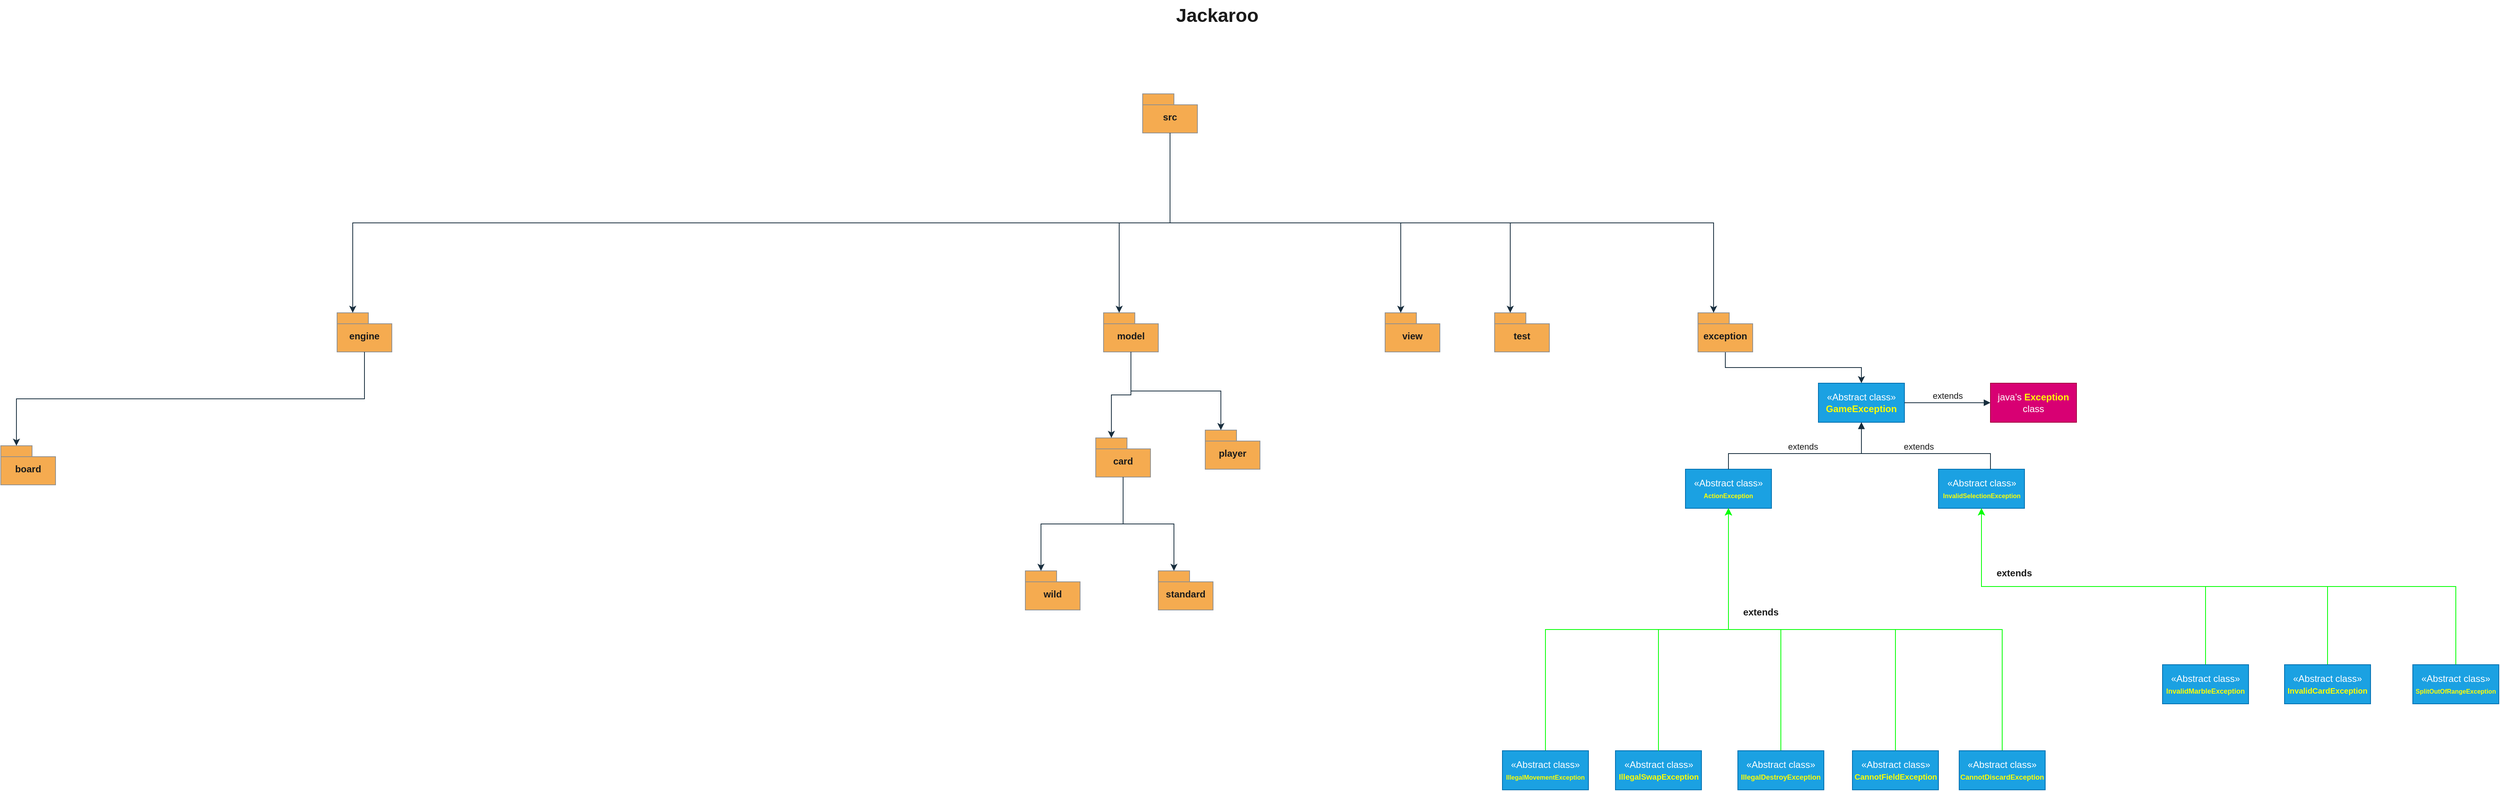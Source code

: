 <mxfile version="26.0.16">
  <diagram name="Page-1" id="929967ad-93f9-6ef4-fab6-5d389245f69c">
    <mxGraphModel dx="3459.5" dy="1508" grid="1" gridSize="10" guides="1" tooltips="1" connect="1" arrows="1" fold="1" page="1" pageScale="1.5" pageWidth="583" pageHeight="413" background="none" math="0" shadow="0">
      <root>
        <mxCell id="0" style=";html=1;" />
        <mxCell id="1" style=";html=1;" parent="0" />
        <mxCell id="1672d66443f91eb5-23" value="Jackaroo" style="text;strokeColor=none;fillColor=none;html=1;fontSize=24;fontStyle=1;verticalAlign=middle;align=center;labelBackgroundColor=none;fontColor=#1A1A1A;" parent="1" vertex="1">
          <mxGeometry x="120" y="40" width="1510" height="40" as="geometry" />
        </mxCell>
        <mxCell id="GJyTLZVwP8Eoq9_gAep5-1" value="engine" style="shape=folder;fontStyle=1;spacingTop=10;tabWidth=40;tabHeight=14;tabPosition=left;html=1;whiteSpace=wrap;labelBackgroundColor=none;fillColor=#F5AB50;strokeColor=#909090;fontColor=#1A1A1A;" vertex="1" parent="1">
          <mxGeometry x="-250" y="440" width="70" height="50" as="geometry" />
        </mxCell>
        <mxCell id="GJyTLZVwP8Eoq9_gAep5-2" value="model" style="shape=folder;fontStyle=1;spacingTop=10;tabWidth=40;tabHeight=14;tabPosition=left;html=1;whiteSpace=wrap;labelBackgroundColor=none;fillColor=#F5AB50;strokeColor=#909090;fontColor=#1A1A1A;" vertex="1" parent="1">
          <mxGeometry x="730" y="440" width="70" height="50" as="geometry" />
        </mxCell>
        <mxCell id="GJyTLZVwP8Eoq9_gAep5-30" style="edgeStyle=orthogonalEdgeStyle;rounded=0;orthogonalLoop=1;jettySize=auto;html=1;exitX=0.5;exitY=1;exitDx=0;exitDy=0;exitPerimeter=0;entryX=0.5;entryY=0;entryDx=0;entryDy=0;strokeColor=#182E3E;fontColor=#1A1A1A;" edge="1" parent="1" source="GJyTLZVwP8Eoq9_gAep5-3" target="GJyTLZVwP8Eoq9_gAep5-29">
          <mxGeometry relative="1" as="geometry" />
        </mxCell>
        <mxCell id="GJyTLZVwP8Eoq9_gAep5-3" value="exception" style="shape=folder;fontStyle=1;spacingTop=10;tabWidth=40;tabHeight=14;tabPosition=left;html=1;whiteSpace=wrap;labelBackgroundColor=none;fillColor=#F5AB50;strokeColor=#909090;fontColor=#1A1A1A;" vertex="1" parent="1">
          <mxGeometry x="1490" y="440" width="70" height="50" as="geometry" />
        </mxCell>
        <mxCell id="GJyTLZVwP8Eoq9_gAep5-4" value="view" style="shape=folder;fontStyle=1;spacingTop=10;tabWidth=40;tabHeight=14;tabPosition=left;html=1;whiteSpace=wrap;labelBackgroundColor=none;fillColor=#F5AB50;strokeColor=#909090;fontColor=#1A1A1A;" vertex="1" parent="1">
          <mxGeometry x="1090" y="440" width="70" height="50" as="geometry" />
        </mxCell>
        <mxCell id="GJyTLZVwP8Eoq9_gAep5-5" value="board" style="shape=folder;fontStyle=1;spacingTop=10;tabWidth=40;tabHeight=14;tabPosition=left;html=1;whiteSpace=wrap;labelBackgroundColor=none;fillColor=#F5AB50;strokeColor=#909090;fontColor=#1A1A1A;" vertex="1" parent="1">
          <mxGeometry x="-680" y="610" width="70" height="50" as="geometry" />
        </mxCell>
        <mxCell id="GJyTLZVwP8Eoq9_gAep5-8" value="card" style="shape=folder;fontStyle=1;spacingTop=10;tabWidth=40;tabHeight=14;tabPosition=left;html=1;whiteSpace=wrap;labelBackgroundColor=none;fillColor=#F5AB50;strokeColor=#909090;fontColor=#1A1A1A;" vertex="1" parent="1">
          <mxGeometry x="720" y="600" width="70" height="50" as="geometry" />
        </mxCell>
        <mxCell id="GJyTLZVwP8Eoq9_gAep5-9" value="player" style="shape=folder;fontStyle=1;spacingTop=10;tabWidth=40;tabHeight=14;tabPosition=left;html=1;whiteSpace=wrap;labelBackgroundColor=none;fillColor=#F5AB50;strokeColor=#909090;fontColor=#1A1A1A;" vertex="1" parent="1">
          <mxGeometry x="860" y="590" width="70" height="50" as="geometry" />
        </mxCell>
        <mxCell id="GJyTLZVwP8Eoq9_gAep5-11" value="standard" style="shape=folder;fontStyle=1;spacingTop=10;tabWidth=40;tabHeight=14;tabPosition=left;html=1;whiteSpace=wrap;labelBackgroundColor=none;fillColor=#F5AB50;strokeColor=#909090;fontColor=#1A1A1A;" vertex="1" parent="1">
          <mxGeometry x="800" y="770" width="70" height="50" as="geometry" />
        </mxCell>
        <mxCell id="GJyTLZVwP8Eoq9_gAep5-13" value="wild" style="shape=folder;fontStyle=1;spacingTop=10;tabWidth=40;tabHeight=14;tabPosition=left;html=1;whiteSpace=wrap;labelBackgroundColor=none;fillColor=#F5AB50;strokeColor=#909090;fontColor=#1A1A1A;" vertex="1" parent="1">
          <mxGeometry x="630" y="770" width="70" height="50" as="geometry" />
        </mxCell>
        <mxCell id="GJyTLZVwP8Eoq9_gAep5-14" value="test" style="shape=folder;fontStyle=1;spacingTop=10;tabWidth=40;tabHeight=14;tabPosition=left;html=1;whiteSpace=wrap;labelBackgroundColor=none;fillColor=#F5AB50;strokeColor=#909090;fontColor=#1A1A1A;" vertex="1" parent="1">
          <mxGeometry x="1230" y="440" width="70" height="50" as="geometry" />
        </mxCell>
        <mxCell id="GJyTLZVwP8Eoq9_gAep5-18" style="edgeStyle=orthogonalEdgeStyle;rounded=0;orthogonalLoop=1;jettySize=auto;html=1;exitX=0.5;exitY=1;exitDx=0;exitDy=0;exitPerimeter=0;entryX=0;entryY=0;entryDx=20;entryDy=0;entryPerimeter=0;labelBackgroundColor=none;strokeColor=#182E3E;fontColor=default;" edge="1" parent="1" source="GJyTLZVwP8Eoq9_gAep5-16" target="GJyTLZVwP8Eoq9_gAep5-1">
          <mxGeometry relative="1" as="geometry">
            <mxPoint x="560" y="440" as="targetPoint" />
          </mxGeometry>
        </mxCell>
        <mxCell id="GJyTLZVwP8Eoq9_gAep5-16" value="src" style="shape=folder;fontStyle=1;spacingTop=10;tabWidth=40;tabHeight=14;tabPosition=left;html=1;whiteSpace=wrap;labelBackgroundColor=none;fillColor=#F5AB50;strokeColor=#909090;fontColor=#1A1A1A;" vertex="1" parent="1">
          <mxGeometry x="780" y="160" width="70" height="50" as="geometry" />
        </mxCell>
        <mxCell id="GJyTLZVwP8Eoq9_gAep5-19" style="edgeStyle=orthogonalEdgeStyle;rounded=0;orthogonalLoop=1;jettySize=auto;html=1;exitX=0.5;exitY=1;exitDx=0;exitDy=0;exitPerimeter=0;entryX=0;entryY=0;entryDx=20;entryDy=0;entryPerimeter=0;labelBackgroundColor=none;strokeColor=#182E3E;fontColor=default;" edge="1" parent="1" source="GJyTLZVwP8Eoq9_gAep5-16" target="GJyTLZVwP8Eoq9_gAep5-2">
          <mxGeometry relative="1" as="geometry" />
        </mxCell>
        <mxCell id="GJyTLZVwP8Eoq9_gAep5-20" style="edgeStyle=orthogonalEdgeStyle;rounded=0;orthogonalLoop=1;jettySize=auto;html=1;exitX=0.5;exitY=1;exitDx=0;exitDy=0;exitPerimeter=0;labelBackgroundColor=none;strokeColor=#182E3E;fontColor=default;entryX=0;entryY=0;entryDx=20;entryDy=0;entryPerimeter=0;" edge="1" parent="1" source="GJyTLZVwP8Eoq9_gAep5-16" target="GJyTLZVwP8Eoq9_gAep5-3">
          <mxGeometry relative="1" as="geometry">
            <mxPoint x="950" y="440" as="targetPoint" />
          </mxGeometry>
        </mxCell>
        <mxCell id="GJyTLZVwP8Eoq9_gAep5-21" style="edgeStyle=orthogonalEdgeStyle;rounded=0;orthogonalLoop=1;jettySize=auto;html=1;exitX=0.5;exitY=1;exitDx=0;exitDy=0;exitPerimeter=0;entryX=0;entryY=0;entryDx=20;entryDy=0;entryPerimeter=0;labelBackgroundColor=none;strokeColor=#182E3E;fontColor=default;" edge="1" parent="1" source="GJyTLZVwP8Eoq9_gAep5-16" target="GJyTLZVwP8Eoq9_gAep5-4">
          <mxGeometry relative="1" as="geometry" />
        </mxCell>
        <mxCell id="GJyTLZVwP8Eoq9_gAep5-22" style="edgeStyle=orthogonalEdgeStyle;rounded=0;orthogonalLoop=1;jettySize=auto;html=1;exitX=0.5;exitY=1;exitDx=0;exitDy=0;exitPerimeter=0;entryX=0;entryY=0;entryDx=20;entryDy=0;entryPerimeter=0;labelBackgroundColor=none;strokeColor=#182E3E;fontColor=default;" edge="1" parent="1" source="GJyTLZVwP8Eoq9_gAep5-16" target="GJyTLZVwP8Eoq9_gAep5-14">
          <mxGeometry relative="1" as="geometry" />
        </mxCell>
        <mxCell id="GJyTLZVwP8Eoq9_gAep5-23" style="edgeStyle=orthogonalEdgeStyle;rounded=0;orthogonalLoop=1;jettySize=auto;html=1;exitX=0.5;exitY=1;exitDx=0;exitDy=0;exitPerimeter=0;entryX=0;entryY=0;entryDx=20;entryDy=0;entryPerimeter=0;labelBackgroundColor=none;strokeColor=#182E3E;fontColor=default;" edge="1" parent="1" source="GJyTLZVwP8Eoq9_gAep5-1" target="GJyTLZVwP8Eoq9_gAep5-5">
          <mxGeometry relative="1" as="geometry" />
        </mxCell>
        <mxCell id="GJyTLZVwP8Eoq9_gAep5-24" style="edgeStyle=orthogonalEdgeStyle;rounded=0;orthogonalLoop=1;jettySize=auto;html=1;entryX=0;entryY=0;entryDx=20;entryDy=0;entryPerimeter=0;labelBackgroundColor=none;strokeColor=#182E3E;fontColor=default;" edge="1" parent="1" source="GJyTLZVwP8Eoq9_gAep5-2" target="GJyTLZVwP8Eoq9_gAep5-8">
          <mxGeometry relative="1" as="geometry" />
        </mxCell>
        <mxCell id="GJyTLZVwP8Eoq9_gAep5-25" style="edgeStyle=orthogonalEdgeStyle;rounded=0;orthogonalLoop=1;jettySize=auto;html=1;exitX=0.5;exitY=1;exitDx=0;exitDy=0;exitPerimeter=0;entryX=0;entryY=0;entryDx=20;entryDy=0;entryPerimeter=0;labelBackgroundColor=none;strokeColor=#182E3E;fontColor=default;" edge="1" parent="1" source="GJyTLZVwP8Eoq9_gAep5-2" target="GJyTLZVwP8Eoq9_gAep5-9">
          <mxGeometry relative="1" as="geometry" />
        </mxCell>
        <mxCell id="GJyTLZVwP8Eoq9_gAep5-26" style="edgeStyle=orthogonalEdgeStyle;rounded=0;orthogonalLoop=1;jettySize=auto;html=1;exitX=0.5;exitY=1;exitDx=0;exitDy=0;exitPerimeter=0;entryX=0;entryY=0;entryDx=20;entryDy=0;entryPerimeter=0;labelBackgroundColor=none;strokeColor=#182E3E;fontColor=default;" edge="1" parent="1" source="GJyTLZVwP8Eoq9_gAep5-8" target="GJyTLZVwP8Eoq9_gAep5-11">
          <mxGeometry relative="1" as="geometry" />
        </mxCell>
        <mxCell id="GJyTLZVwP8Eoq9_gAep5-27" style="edgeStyle=orthogonalEdgeStyle;rounded=0;orthogonalLoop=1;jettySize=auto;html=1;exitX=0.5;exitY=1;exitDx=0;exitDy=0;exitPerimeter=0;entryX=0;entryY=0;entryDx=20;entryDy=0;entryPerimeter=0;labelBackgroundColor=none;strokeColor=#182E3E;fontColor=default;" edge="1" parent="1" source="GJyTLZVwP8Eoq9_gAep5-8" target="GJyTLZVwP8Eoq9_gAep5-13">
          <mxGeometry relative="1" as="geometry" />
        </mxCell>
        <mxCell id="GJyTLZVwP8Eoq9_gAep5-29" value="«Abstract class»&lt;br&gt;&lt;b&gt;&lt;font style=&quot;color: rgb(255, 255, 0);&quot;&gt;GameException&lt;/font&gt;&lt;/b&gt;" style="html=1;whiteSpace=wrap;strokeColor=#006EAF;fontColor=#ffffff;fillColor=#1ba1e2;" vertex="1" parent="1">
          <mxGeometry x="1644" y="530" width="110" height="50" as="geometry" />
        </mxCell>
        <mxCell id="GJyTLZVwP8Eoq9_gAep5-31" value="extends" style="html=1;verticalAlign=bottom;endArrow=block;curved=0;rounded=0;strokeColor=#182E3E;fontColor=#1A1A1A;exitX=1;exitY=0.5;exitDx=0;exitDy=0;entryX=0;entryY=0.5;entryDx=0;entryDy=0;" edge="1" parent="1" source="GJyTLZVwP8Eoq9_gAep5-29" target="GJyTLZVwP8Eoq9_gAep5-32">
          <mxGeometry width="80" relative="1" as="geometry">
            <mxPoint x="1794" y="480" as="sourcePoint" />
            <mxPoint x="1864" y="555" as="targetPoint" />
            <Array as="points" />
            <mxPoint as="offset" />
          </mxGeometry>
        </mxCell>
        <mxCell id="GJyTLZVwP8Eoq9_gAep5-32" value="java’s &lt;b&gt;&lt;font style=&quot;color: rgb(255, 255, 0);&quot;&gt;Exception &lt;/font&gt;&lt;/b&gt;class" style="html=1;whiteSpace=wrap;strokeColor=#A50040;fillColor=#d80073;fontColor=#ffffff;" vertex="1" parent="1">
          <mxGeometry x="1864" y="530" width="110" height="50" as="geometry" />
        </mxCell>
        <mxCell id="GJyTLZVwP8Eoq9_gAep5-33" value="«Abstract class»&lt;br&gt;&lt;font color=&quot;#ffff00&quot;&gt;&lt;span style=&quot;font-size: 8px;&quot;&gt;&lt;b&gt;ActionException&lt;/b&gt;&lt;/span&gt;&lt;/font&gt;" style="html=1;whiteSpace=wrap;strokeColor=#006EAF;fontColor=#ffffff;fillColor=#1ba1e2;" vertex="1" parent="1">
          <mxGeometry x="1474" y="640" width="110" height="50" as="geometry" />
        </mxCell>
        <mxCell id="GJyTLZVwP8Eoq9_gAep5-34" value="«Abstract class»&lt;br&gt;&lt;font style=&quot;color: rgb(255, 255, 0); font-size: 8px;&quot;&gt;&lt;b&gt;InvalidSelectionException&lt;/b&gt;&lt;/font&gt;" style="html=1;whiteSpace=wrap;strokeColor=#006EAF;fontColor=#ffffff;fillColor=#1ba1e2;" vertex="1" parent="1">
          <mxGeometry x="1797.5" y="640" width="110" height="50" as="geometry" />
        </mxCell>
        <mxCell id="GJyTLZVwP8Eoq9_gAep5-57" style="edgeStyle=orthogonalEdgeStyle;rounded=0;orthogonalLoop=1;jettySize=auto;html=1;exitX=0.5;exitY=0;exitDx=0;exitDy=0;entryX=0.5;entryY=1;entryDx=0;entryDy=0;strokeColor=#00FF00;fontColor=#1A1A1A;" edge="1" parent="1" source="GJyTLZVwP8Eoq9_gAep5-35" target="GJyTLZVwP8Eoq9_gAep5-33">
          <mxGeometry relative="1" as="geometry">
            <mxPoint x="1276" y="1000" as="sourcePoint" />
          </mxGeometry>
        </mxCell>
        <mxCell id="GJyTLZVwP8Eoq9_gAep5-35" value="«Abstract class»&lt;br&gt;&lt;font style=&quot;font-size: 8px;&quot; color=&quot;#ffff00&quot;&gt;&lt;b style=&quot;&quot;&gt;IllegalMovementException&lt;/b&gt;&lt;/font&gt;" style="html=1;whiteSpace=wrap;strokeColor=#006EAF;fontColor=#ffffff;fillColor=#1ba1e2;" vertex="1" parent="1">
          <mxGeometry x="1240" y="1000" width="110" height="50" as="geometry" />
        </mxCell>
        <mxCell id="GJyTLZVwP8Eoq9_gAep5-36" value="«Abstract class»&lt;br&gt;&lt;font style=&quot;font-size: 10px;&quot; color=&quot;#ffff00&quot;&gt;&lt;b style=&quot;&quot;&gt;IllegalSwapException&lt;/b&gt;&lt;/font&gt;" style="html=1;whiteSpace=wrap;strokeColor=#006EAF;fontColor=#ffffff;fillColor=#1ba1e2;" vertex="1" parent="1">
          <mxGeometry x="1384.5" y="1000" width="110" height="50" as="geometry" />
        </mxCell>
        <mxCell id="GJyTLZVwP8Eoq9_gAep5-60" style="edgeStyle=orthogonalEdgeStyle;rounded=0;orthogonalLoop=1;jettySize=auto;html=1;exitX=0.5;exitY=0;exitDx=0;exitDy=0;entryX=0.5;entryY=1;entryDx=0;entryDy=0;strokeColor=#00FF00;fontColor=#1A1A1A;" edge="1" parent="1" source="GJyTLZVwP8Eoq9_gAep5-37" target="GJyTLZVwP8Eoq9_gAep5-33">
          <mxGeometry relative="1" as="geometry" />
        </mxCell>
        <mxCell id="GJyTLZVwP8Eoq9_gAep5-37" value="«Abstract class»&lt;br&gt;&lt;font style=&quot;font-size: 9px;&quot; color=&quot;#ffff00&quot;&gt;&lt;b style=&quot;&quot;&gt;IllegalDestroyException&lt;/b&gt;&lt;/font&gt;" style="html=1;whiteSpace=wrap;strokeColor=#006EAF;fontColor=#ffffff;fillColor=#1ba1e2;" vertex="1" parent="1">
          <mxGeometry x="1541" y="1000" width="110" height="50" as="geometry" />
        </mxCell>
        <mxCell id="GJyTLZVwP8Eoq9_gAep5-38" value="extends" style="html=1;verticalAlign=bottom;endArrow=block;curved=0;rounded=0;strokeColor=#182E3E;fontColor=#1A1A1A;exitX=0.5;exitY=0;exitDx=0;exitDy=0;entryX=0.5;entryY=1;entryDx=0;entryDy=0;" edge="1" parent="1" source="GJyTLZVwP8Eoq9_gAep5-33" target="GJyTLZVwP8Eoq9_gAep5-29">
          <mxGeometry width="80" relative="1" as="geometry">
            <mxPoint x="1774" y="565" as="sourcePoint" />
            <mxPoint x="1734" y="590" as="targetPoint" />
            <Array as="points">
              <mxPoint x="1529" y="620" />
              <mxPoint x="1699" y="620" />
            </Array>
            <mxPoint as="offset" />
          </mxGeometry>
        </mxCell>
        <mxCell id="GJyTLZVwP8Eoq9_gAep5-39" value="extends" style="html=1;verticalAlign=bottom;endArrow=block;curved=0;rounded=0;strokeColor=#182E3E;fontColor=#1A1A1A;exitX=0.5;exitY=0;exitDx=0;exitDy=0;entryX=0.5;entryY=1;entryDx=0;entryDy=0;" edge="1" parent="1" target="GJyTLZVwP8Eoq9_gAep5-29">
          <mxGeometry width="80" relative="1" as="geometry">
            <mxPoint x="1864" y="640" as="sourcePoint" />
            <mxPoint x="1674" y="600" as="targetPoint" />
            <Array as="points">
              <mxPoint x="1864" y="620" />
              <mxPoint x="1699" y="620" />
            </Array>
            <mxPoint as="offset" />
          </mxGeometry>
        </mxCell>
        <mxCell id="GJyTLZVwP8Eoq9_gAep5-48" style="edgeStyle=orthogonalEdgeStyle;rounded=0;orthogonalLoop=1;jettySize=auto;html=1;exitX=0.5;exitY=0;exitDx=0;exitDy=0;entryX=0.5;entryY=1;entryDx=0;entryDy=0;strokeColor=#00FF00;fontColor=#1A1A1A;" edge="1" parent="1" source="GJyTLZVwP8Eoq9_gAep5-42" target="GJyTLZVwP8Eoq9_gAep5-34">
          <mxGeometry relative="1" as="geometry" />
        </mxCell>
        <mxCell id="GJyTLZVwP8Eoq9_gAep5-42" value="«Abstract class»&lt;br&gt;&lt;font style=&quot;font-size: 9px; color: rgb(255, 255, 0);&quot;&gt;&lt;b style=&quot;&quot;&gt;InvalidMarbleException&lt;/b&gt;&lt;/font&gt;" style="html=1;whiteSpace=wrap;strokeColor=#006EAF;fontColor=#ffffff;fillColor=#1ba1e2;" vertex="1" parent="1">
          <mxGeometry x="2084" y="890" width="110" height="50" as="geometry" />
        </mxCell>
        <mxCell id="GJyTLZVwP8Eoq9_gAep5-45" style="edgeStyle=orthogonalEdgeStyle;rounded=0;orthogonalLoop=1;jettySize=auto;html=1;exitX=0.5;exitY=0;exitDx=0;exitDy=0;entryX=0.5;entryY=1;entryDx=0;entryDy=0;strokeColor=#00FF00;fontColor=#1A1A1A;" edge="1" parent="1" source="GJyTLZVwP8Eoq9_gAep5-43" target="GJyTLZVwP8Eoq9_gAep5-34">
          <mxGeometry relative="1" as="geometry" />
        </mxCell>
        <mxCell id="GJyTLZVwP8Eoq9_gAep5-43" value="«Abstract class»&lt;br&gt;&lt;font style=&quot;font-size: 8px;&quot; color=&quot;#ffff00&quot;&gt;&lt;b style=&quot;&quot;&gt;SplitOutOfRangeException&lt;/b&gt;&lt;/font&gt;" style="html=1;whiteSpace=wrap;strokeColor=#006EAF;fontColor=#ffffff;fillColor=#1ba1e2;" vertex="1" parent="1">
          <mxGeometry x="2404" y="890" width="110" height="50" as="geometry" />
        </mxCell>
        <mxCell id="GJyTLZVwP8Eoq9_gAep5-47" style="edgeStyle=orthogonalEdgeStyle;rounded=0;orthogonalLoop=1;jettySize=auto;html=1;exitX=0.5;exitY=0;exitDx=0;exitDy=0;strokeColor=#00FF00;fontColor=#1A1A1A;entryX=0.5;entryY=1;entryDx=0;entryDy=0;" edge="1" parent="1" source="GJyTLZVwP8Eoq9_gAep5-44" target="GJyTLZVwP8Eoq9_gAep5-34">
          <mxGeometry relative="1" as="geometry">
            <mxPoint x="1894" y="720" as="targetPoint" />
          </mxGeometry>
        </mxCell>
        <mxCell id="GJyTLZVwP8Eoq9_gAep5-44" value="«Abstract class»&lt;br&gt;&lt;font style=&quot;font-size: 10px; color: rgb(255, 255, 0);&quot;&gt;&lt;b&gt;InvalidCardException&lt;/b&gt;&lt;/font&gt;" style="html=1;whiteSpace=wrap;strokeColor=#006EAF;fontColor=#ffffff;fillColor=#1ba1e2;" vertex="1" parent="1">
          <mxGeometry x="2240" y="890" width="110" height="50" as="geometry" />
        </mxCell>
        <mxCell id="GJyTLZVwP8Eoq9_gAep5-49" value="extends" style="text;align=center;fontStyle=1;verticalAlign=middle;spacingLeft=3;spacingRight=3;strokeColor=none;rotatable=0;points=[[0,0.5],[1,0.5]];portConstraint=eastwest;html=1;fontColor=#1A1A1A;flipV=1;flipH=1;" vertex="1" parent="1">
          <mxGeometry x="1854" y="760" width="80" height="26" as="geometry" />
        </mxCell>
        <mxCell id="GJyTLZVwP8Eoq9_gAep5-56" style="edgeStyle=orthogonalEdgeStyle;rounded=0;orthogonalLoop=1;jettySize=auto;html=1;exitX=0.5;exitY=0;exitDx=0;exitDy=0;strokeColor=#00FF00;fontColor=#1A1A1A;entryX=0.5;entryY=1;entryDx=0;entryDy=0;" edge="1" parent="1" source="GJyTLZVwP8Eoq9_gAep5-36" target="GJyTLZVwP8Eoq9_gAep5-33">
          <mxGeometry relative="1" as="geometry">
            <mxPoint x="1974" y="900" as="sourcePoint" />
            <mxPoint x="1532" y="700" as="targetPoint" />
          </mxGeometry>
        </mxCell>
        <mxCell id="GJyTLZVwP8Eoq9_gAep5-62" style="edgeStyle=orthogonalEdgeStyle;rounded=0;orthogonalLoop=1;jettySize=auto;html=1;exitX=0.5;exitY=0;exitDx=0;exitDy=0;strokeColor=#00FF00;fontColor=#1A1A1A;entryX=0.5;entryY=1;entryDx=0;entryDy=0;" edge="1" parent="1" source="GJyTLZVwP8Eoq9_gAep5-58" target="GJyTLZVwP8Eoq9_gAep5-33">
          <mxGeometry relative="1" as="geometry">
            <mxPoint x="1644" y="710" as="targetPoint" />
          </mxGeometry>
        </mxCell>
        <mxCell id="GJyTLZVwP8Eoq9_gAep5-58" value="«Abstract class»&lt;br&gt;&lt;font style=&quot;font-size: 9px;&quot; color=&quot;#ffff00&quot;&gt;&lt;b style=&quot;&quot;&gt;CannotDiscardException&lt;/b&gt;&lt;/font&gt;" style="html=1;whiteSpace=wrap;strokeColor=#006EAF;fontColor=#ffffff;fillColor=#1ba1e2;" vertex="1" parent="1">
          <mxGeometry x="1824" y="1000" width="110" height="50" as="geometry" />
        </mxCell>
        <mxCell id="GJyTLZVwP8Eoq9_gAep5-61" style="edgeStyle=orthogonalEdgeStyle;rounded=0;orthogonalLoop=1;jettySize=auto;html=1;exitX=0.5;exitY=0;exitDx=0;exitDy=0;entryX=0.5;entryY=1;entryDx=0;entryDy=0;strokeColor=#00FF00;fontColor=#1A1A1A;" edge="1" parent="1" source="GJyTLZVwP8Eoq9_gAep5-59" target="GJyTLZVwP8Eoq9_gAep5-33">
          <mxGeometry relative="1" as="geometry" />
        </mxCell>
        <mxCell id="GJyTLZVwP8Eoq9_gAep5-59" value="«Abstract class»&lt;br&gt;&lt;font size=&quot;1&quot; color=&quot;#ffff00&quot;&gt;&lt;b&gt;CannotFieldException&lt;/b&gt;&lt;/font&gt;" style="html=1;whiteSpace=wrap;strokeColor=#006EAF;fontColor=#ffffff;fillColor=#1ba1e2;" vertex="1" parent="1">
          <mxGeometry x="1687.5" y="1000" width="110" height="50" as="geometry" />
        </mxCell>
        <mxCell id="GJyTLZVwP8Eoq9_gAep5-63" value="extends" style="text;align=center;fontStyle=1;verticalAlign=middle;spacingLeft=3;spacingRight=3;strokeColor=none;rotatable=0;points=[[0,0.5],[1,0.5]];portConstraint=eastwest;html=1;fontColor=#1A1A1A;flipV=1;flipH=1;" vertex="1" parent="1">
          <mxGeometry x="1530" y="810" width="80" height="26" as="geometry" />
        </mxCell>
      </root>
    </mxGraphModel>
  </diagram>
</mxfile>
